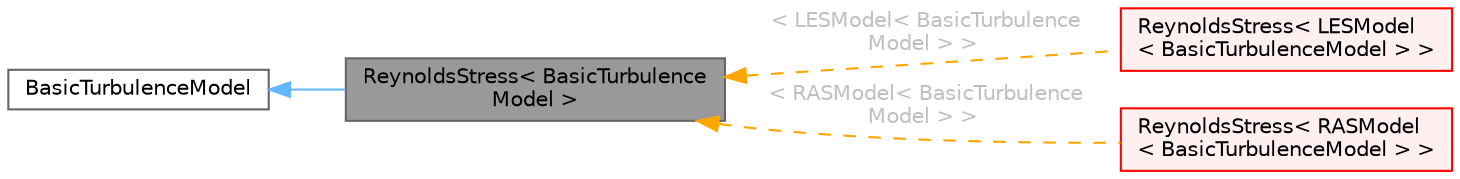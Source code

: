 digraph "ReynoldsStress&lt; BasicTurbulenceModel &gt;"
{
 // LATEX_PDF_SIZE
  bgcolor="transparent";
  edge [fontname=Helvetica,fontsize=10,labelfontname=Helvetica,labelfontsize=10];
  node [fontname=Helvetica,fontsize=10,shape=box,height=0.2,width=0.4];
  rankdir="LR";
  Node1 [id="Node000001",label="ReynoldsStress\< BasicTurbulence\lModel \>",height=0.2,width=0.4,color="gray40", fillcolor="grey60", style="filled", fontcolor="black",tooltip="Reynolds-stress turbulence model base class."];
  Node2 -> Node1 [id="edge1_Node000001_Node000002",dir="back",color="steelblue1",style="solid",tooltip=" "];
  Node2 [id="Node000002",label="BasicTurbulenceModel",height=0.2,width=0.4,color="gray40", fillcolor="white", style="filled",tooltip=" "];
  Node1 -> Node3 [id="edge2_Node000001_Node000003",dir="back",color="orange",style="dashed",tooltip=" ",label=" \< LESModel\< BasicTurbulence\lModel \> \>",fontcolor="grey" ];
  Node3 [id="Node000003",label="ReynoldsStress\< LESModel\l\< BasicTurbulenceModel \> \>",height=0.2,width=0.4,color="red", fillcolor="#FFF0F0", style="filled",URL="$classFoam_1_1ReynoldsStress.html",tooltip=" "];
  Node1 -> Node5 [id="edge3_Node000001_Node000005",dir="back",color="orange",style="dashed",tooltip=" ",label=" \< RASModel\< BasicTurbulence\lModel \> \>",fontcolor="grey" ];
  Node5 [id="Node000005",label="ReynoldsStress\< RASModel\l\< BasicTurbulenceModel \> \>",height=0.2,width=0.4,color="red", fillcolor="#FFF0F0", style="filled",URL="$classFoam_1_1ReynoldsStress.html",tooltip=" "];
}
